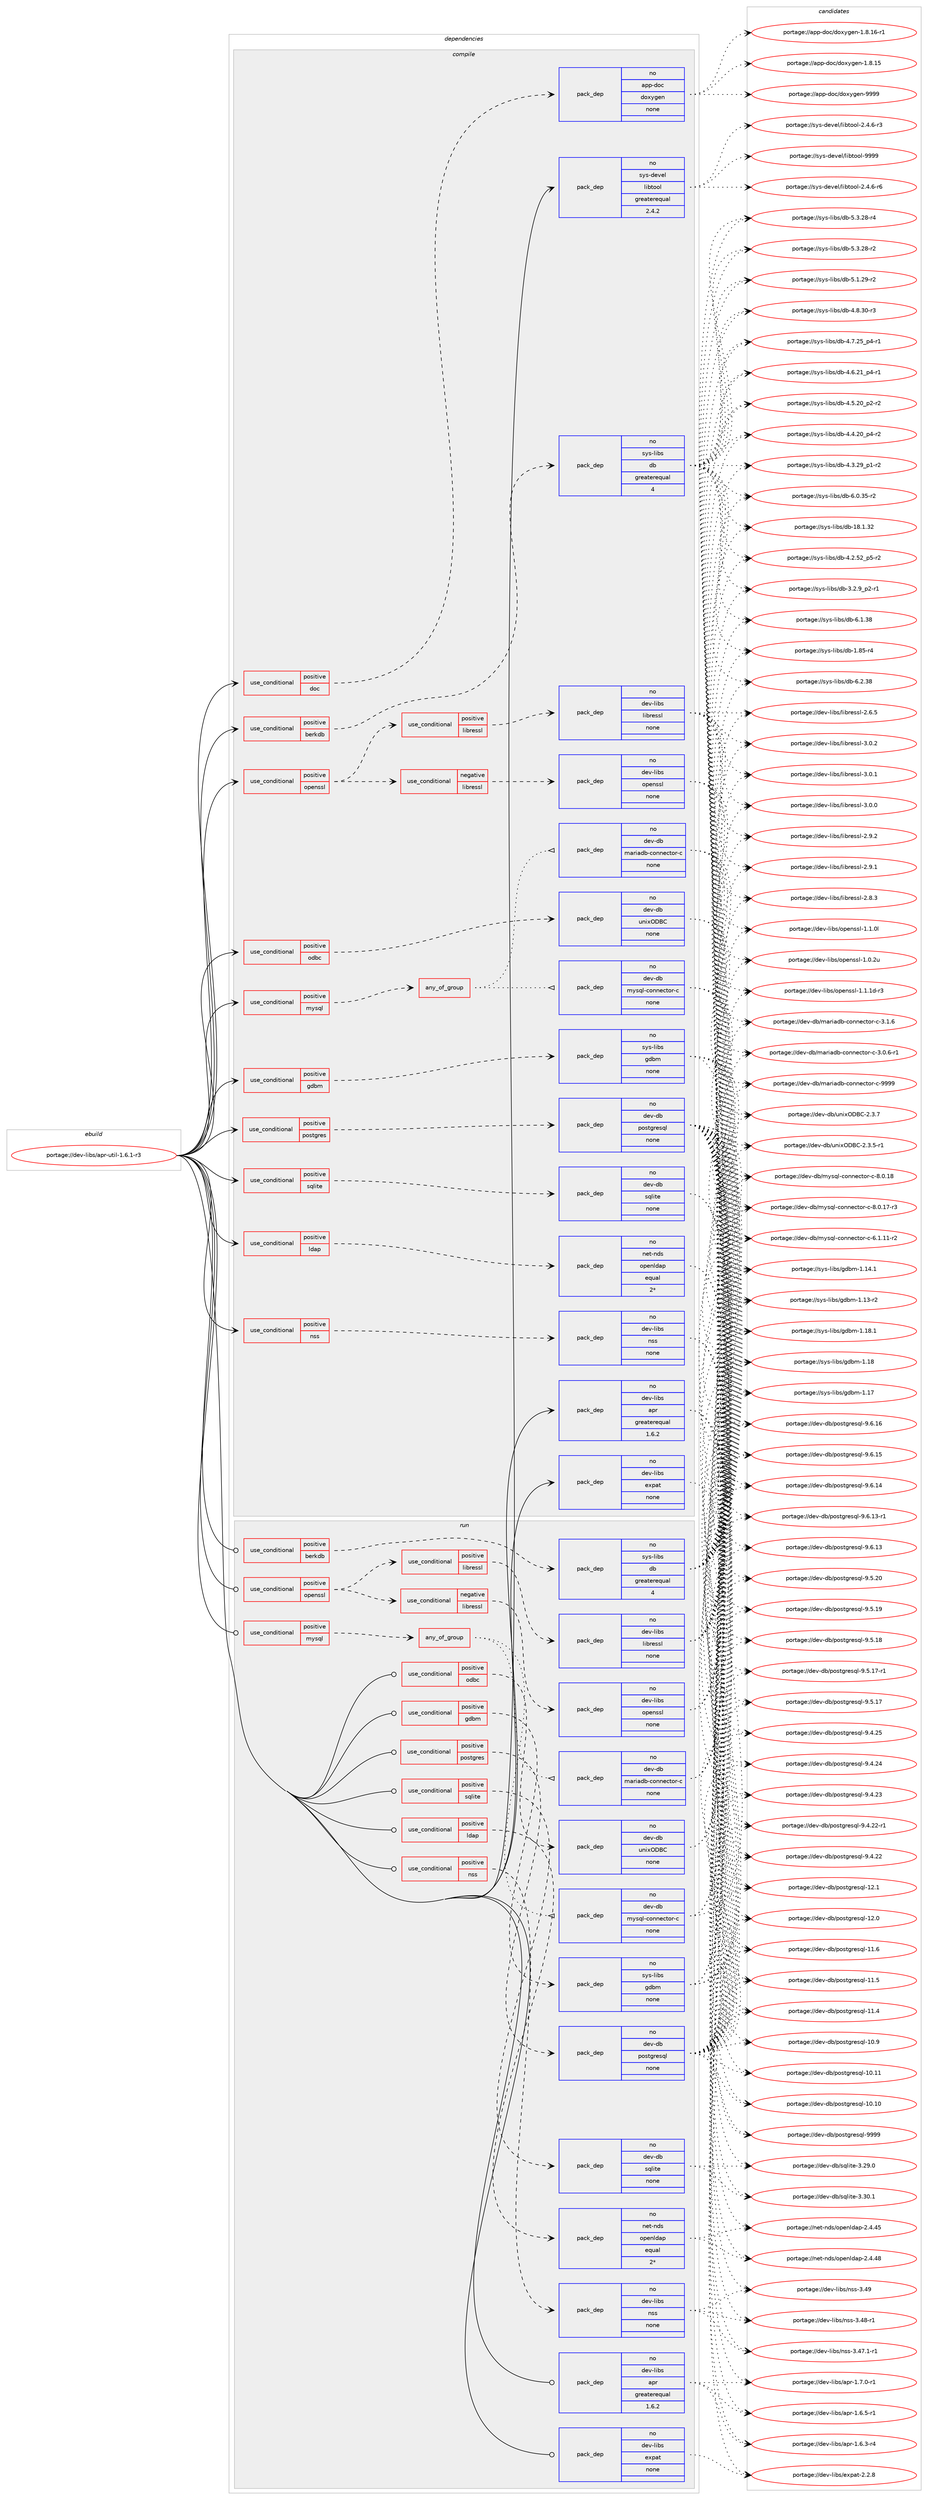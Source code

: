 digraph prolog {

# *************
# Graph options
# *************

newrank=true;
concentrate=true;
compound=true;
graph [rankdir=LR,fontname=Helvetica,fontsize=10,ranksep=1.5];#, ranksep=2.5, nodesep=0.2];
edge  [arrowhead=vee];
node  [fontname=Helvetica,fontsize=10];

# **********
# The ebuild
# **********

subgraph cluster_leftcol {
color=gray;
label=<<i>ebuild</i>>;
id [label="portage://dev-libs/apr-util-1.6.1-r3", color=red, width=4, href="../dev-libs/apr-util-1.6.1-r3.svg"];
}

# ****************
# The dependencies
# ****************

subgraph cluster_midcol {
color=gray;
label=<<i>dependencies</i>>;
subgraph cluster_compile {
fillcolor="#eeeeee";
style=filled;
label=<<i>compile</i>>;
subgraph cond126300 {
dependency516406 [label=<<TABLE BORDER="0" CELLBORDER="1" CELLSPACING="0" CELLPADDING="4"><TR><TD ROWSPAN="3" CELLPADDING="10">use_conditional</TD></TR><TR><TD>positive</TD></TR><TR><TD>berkdb</TD></TR></TABLE>>, shape=none, color=red];
subgraph pack384728 {
dependency516407 [label=<<TABLE BORDER="0" CELLBORDER="1" CELLSPACING="0" CELLPADDING="4" WIDTH="220"><TR><TD ROWSPAN="6" CELLPADDING="30">pack_dep</TD></TR><TR><TD WIDTH="110">no</TD></TR><TR><TD>sys-libs</TD></TR><TR><TD>db</TD></TR><TR><TD>greaterequal</TD></TR><TR><TD>4</TD></TR></TABLE>>, shape=none, color=blue];
}
dependency516406:e -> dependency516407:w [weight=20,style="dashed",arrowhead="vee"];
}
id:e -> dependency516406:w [weight=20,style="solid",arrowhead="vee"];
subgraph cond126301 {
dependency516408 [label=<<TABLE BORDER="0" CELLBORDER="1" CELLSPACING="0" CELLPADDING="4"><TR><TD ROWSPAN="3" CELLPADDING="10">use_conditional</TD></TR><TR><TD>positive</TD></TR><TR><TD>doc</TD></TR></TABLE>>, shape=none, color=red];
subgraph pack384729 {
dependency516409 [label=<<TABLE BORDER="0" CELLBORDER="1" CELLSPACING="0" CELLPADDING="4" WIDTH="220"><TR><TD ROWSPAN="6" CELLPADDING="30">pack_dep</TD></TR><TR><TD WIDTH="110">no</TD></TR><TR><TD>app-doc</TD></TR><TR><TD>doxygen</TD></TR><TR><TD>none</TD></TR><TR><TD></TD></TR></TABLE>>, shape=none, color=blue];
}
dependency516408:e -> dependency516409:w [weight=20,style="dashed",arrowhead="vee"];
}
id:e -> dependency516408:w [weight=20,style="solid",arrowhead="vee"];
subgraph cond126302 {
dependency516410 [label=<<TABLE BORDER="0" CELLBORDER="1" CELLSPACING="0" CELLPADDING="4"><TR><TD ROWSPAN="3" CELLPADDING="10">use_conditional</TD></TR><TR><TD>positive</TD></TR><TR><TD>gdbm</TD></TR></TABLE>>, shape=none, color=red];
subgraph pack384730 {
dependency516411 [label=<<TABLE BORDER="0" CELLBORDER="1" CELLSPACING="0" CELLPADDING="4" WIDTH="220"><TR><TD ROWSPAN="6" CELLPADDING="30">pack_dep</TD></TR><TR><TD WIDTH="110">no</TD></TR><TR><TD>sys-libs</TD></TR><TR><TD>gdbm</TD></TR><TR><TD>none</TD></TR><TR><TD></TD></TR></TABLE>>, shape=none, color=blue];
}
dependency516410:e -> dependency516411:w [weight=20,style="dashed",arrowhead="vee"];
}
id:e -> dependency516410:w [weight=20,style="solid",arrowhead="vee"];
subgraph cond126303 {
dependency516412 [label=<<TABLE BORDER="0" CELLBORDER="1" CELLSPACING="0" CELLPADDING="4"><TR><TD ROWSPAN="3" CELLPADDING="10">use_conditional</TD></TR><TR><TD>positive</TD></TR><TR><TD>ldap</TD></TR></TABLE>>, shape=none, color=red];
subgraph pack384731 {
dependency516413 [label=<<TABLE BORDER="0" CELLBORDER="1" CELLSPACING="0" CELLPADDING="4" WIDTH="220"><TR><TD ROWSPAN="6" CELLPADDING="30">pack_dep</TD></TR><TR><TD WIDTH="110">no</TD></TR><TR><TD>net-nds</TD></TR><TR><TD>openldap</TD></TR><TR><TD>equal</TD></TR><TR><TD>2*</TD></TR></TABLE>>, shape=none, color=blue];
}
dependency516412:e -> dependency516413:w [weight=20,style="dashed",arrowhead="vee"];
}
id:e -> dependency516412:w [weight=20,style="solid",arrowhead="vee"];
subgraph cond126304 {
dependency516414 [label=<<TABLE BORDER="0" CELLBORDER="1" CELLSPACING="0" CELLPADDING="4"><TR><TD ROWSPAN="3" CELLPADDING="10">use_conditional</TD></TR><TR><TD>positive</TD></TR><TR><TD>mysql</TD></TR></TABLE>>, shape=none, color=red];
subgraph any5141 {
dependency516415 [label=<<TABLE BORDER="0" CELLBORDER="1" CELLSPACING="0" CELLPADDING="4"><TR><TD CELLPADDING="10">any_of_group</TD></TR></TABLE>>, shape=none, color=red];subgraph pack384732 {
dependency516416 [label=<<TABLE BORDER="0" CELLBORDER="1" CELLSPACING="0" CELLPADDING="4" WIDTH="220"><TR><TD ROWSPAN="6" CELLPADDING="30">pack_dep</TD></TR><TR><TD WIDTH="110">no</TD></TR><TR><TD>dev-db</TD></TR><TR><TD>mariadb-connector-c</TD></TR><TR><TD>none</TD></TR><TR><TD></TD></TR></TABLE>>, shape=none, color=blue];
}
dependency516415:e -> dependency516416:w [weight=20,style="dotted",arrowhead="oinv"];
subgraph pack384733 {
dependency516417 [label=<<TABLE BORDER="0" CELLBORDER="1" CELLSPACING="0" CELLPADDING="4" WIDTH="220"><TR><TD ROWSPAN="6" CELLPADDING="30">pack_dep</TD></TR><TR><TD WIDTH="110">no</TD></TR><TR><TD>dev-db</TD></TR><TR><TD>mysql-connector-c</TD></TR><TR><TD>none</TD></TR><TR><TD></TD></TR></TABLE>>, shape=none, color=blue];
}
dependency516415:e -> dependency516417:w [weight=20,style="dotted",arrowhead="oinv"];
}
dependency516414:e -> dependency516415:w [weight=20,style="dashed",arrowhead="vee"];
}
id:e -> dependency516414:w [weight=20,style="solid",arrowhead="vee"];
subgraph cond126305 {
dependency516418 [label=<<TABLE BORDER="0" CELLBORDER="1" CELLSPACING="0" CELLPADDING="4"><TR><TD ROWSPAN="3" CELLPADDING="10">use_conditional</TD></TR><TR><TD>positive</TD></TR><TR><TD>nss</TD></TR></TABLE>>, shape=none, color=red];
subgraph pack384734 {
dependency516419 [label=<<TABLE BORDER="0" CELLBORDER="1" CELLSPACING="0" CELLPADDING="4" WIDTH="220"><TR><TD ROWSPAN="6" CELLPADDING="30">pack_dep</TD></TR><TR><TD WIDTH="110">no</TD></TR><TR><TD>dev-libs</TD></TR><TR><TD>nss</TD></TR><TR><TD>none</TD></TR><TR><TD></TD></TR></TABLE>>, shape=none, color=blue];
}
dependency516418:e -> dependency516419:w [weight=20,style="dashed",arrowhead="vee"];
}
id:e -> dependency516418:w [weight=20,style="solid",arrowhead="vee"];
subgraph cond126306 {
dependency516420 [label=<<TABLE BORDER="0" CELLBORDER="1" CELLSPACING="0" CELLPADDING="4"><TR><TD ROWSPAN="3" CELLPADDING="10">use_conditional</TD></TR><TR><TD>positive</TD></TR><TR><TD>odbc</TD></TR></TABLE>>, shape=none, color=red];
subgraph pack384735 {
dependency516421 [label=<<TABLE BORDER="0" CELLBORDER="1" CELLSPACING="0" CELLPADDING="4" WIDTH="220"><TR><TD ROWSPAN="6" CELLPADDING="30">pack_dep</TD></TR><TR><TD WIDTH="110">no</TD></TR><TR><TD>dev-db</TD></TR><TR><TD>unixODBC</TD></TR><TR><TD>none</TD></TR><TR><TD></TD></TR></TABLE>>, shape=none, color=blue];
}
dependency516420:e -> dependency516421:w [weight=20,style="dashed",arrowhead="vee"];
}
id:e -> dependency516420:w [weight=20,style="solid",arrowhead="vee"];
subgraph cond126307 {
dependency516422 [label=<<TABLE BORDER="0" CELLBORDER="1" CELLSPACING="0" CELLPADDING="4"><TR><TD ROWSPAN="3" CELLPADDING="10">use_conditional</TD></TR><TR><TD>positive</TD></TR><TR><TD>openssl</TD></TR></TABLE>>, shape=none, color=red];
subgraph cond126308 {
dependency516423 [label=<<TABLE BORDER="0" CELLBORDER="1" CELLSPACING="0" CELLPADDING="4"><TR><TD ROWSPAN="3" CELLPADDING="10">use_conditional</TD></TR><TR><TD>negative</TD></TR><TR><TD>libressl</TD></TR></TABLE>>, shape=none, color=red];
subgraph pack384736 {
dependency516424 [label=<<TABLE BORDER="0" CELLBORDER="1" CELLSPACING="0" CELLPADDING="4" WIDTH="220"><TR><TD ROWSPAN="6" CELLPADDING="30">pack_dep</TD></TR><TR><TD WIDTH="110">no</TD></TR><TR><TD>dev-libs</TD></TR><TR><TD>openssl</TD></TR><TR><TD>none</TD></TR><TR><TD></TD></TR></TABLE>>, shape=none, color=blue];
}
dependency516423:e -> dependency516424:w [weight=20,style="dashed",arrowhead="vee"];
}
dependency516422:e -> dependency516423:w [weight=20,style="dashed",arrowhead="vee"];
subgraph cond126309 {
dependency516425 [label=<<TABLE BORDER="0" CELLBORDER="1" CELLSPACING="0" CELLPADDING="4"><TR><TD ROWSPAN="3" CELLPADDING="10">use_conditional</TD></TR><TR><TD>positive</TD></TR><TR><TD>libressl</TD></TR></TABLE>>, shape=none, color=red];
subgraph pack384737 {
dependency516426 [label=<<TABLE BORDER="0" CELLBORDER="1" CELLSPACING="0" CELLPADDING="4" WIDTH="220"><TR><TD ROWSPAN="6" CELLPADDING="30">pack_dep</TD></TR><TR><TD WIDTH="110">no</TD></TR><TR><TD>dev-libs</TD></TR><TR><TD>libressl</TD></TR><TR><TD>none</TD></TR><TR><TD></TD></TR></TABLE>>, shape=none, color=blue];
}
dependency516425:e -> dependency516426:w [weight=20,style="dashed",arrowhead="vee"];
}
dependency516422:e -> dependency516425:w [weight=20,style="dashed",arrowhead="vee"];
}
id:e -> dependency516422:w [weight=20,style="solid",arrowhead="vee"];
subgraph cond126310 {
dependency516427 [label=<<TABLE BORDER="0" CELLBORDER="1" CELLSPACING="0" CELLPADDING="4"><TR><TD ROWSPAN="3" CELLPADDING="10">use_conditional</TD></TR><TR><TD>positive</TD></TR><TR><TD>postgres</TD></TR></TABLE>>, shape=none, color=red];
subgraph pack384738 {
dependency516428 [label=<<TABLE BORDER="0" CELLBORDER="1" CELLSPACING="0" CELLPADDING="4" WIDTH="220"><TR><TD ROWSPAN="6" CELLPADDING="30">pack_dep</TD></TR><TR><TD WIDTH="110">no</TD></TR><TR><TD>dev-db</TD></TR><TR><TD>postgresql</TD></TR><TR><TD>none</TD></TR><TR><TD></TD></TR></TABLE>>, shape=none, color=blue];
}
dependency516427:e -> dependency516428:w [weight=20,style="dashed",arrowhead="vee"];
}
id:e -> dependency516427:w [weight=20,style="solid",arrowhead="vee"];
subgraph cond126311 {
dependency516429 [label=<<TABLE BORDER="0" CELLBORDER="1" CELLSPACING="0" CELLPADDING="4"><TR><TD ROWSPAN="3" CELLPADDING="10">use_conditional</TD></TR><TR><TD>positive</TD></TR><TR><TD>sqlite</TD></TR></TABLE>>, shape=none, color=red];
subgraph pack384739 {
dependency516430 [label=<<TABLE BORDER="0" CELLBORDER="1" CELLSPACING="0" CELLPADDING="4" WIDTH="220"><TR><TD ROWSPAN="6" CELLPADDING="30">pack_dep</TD></TR><TR><TD WIDTH="110">no</TD></TR><TR><TD>dev-db</TD></TR><TR><TD>sqlite</TD></TR><TR><TD>none</TD></TR><TR><TD></TD></TR></TABLE>>, shape=none, color=blue];
}
dependency516429:e -> dependency516430:w [weight=20,style="dashed",arrowhead="vee"];
}
id:e -> dependency516429:w [weight=20,style="solid",arrowhead="vee"];
subgraph pack384740 {
dependency516431 [label=<<TABLE BORDER="0" CELLBORDER="1" CELLSPACING="0" CELLPADDING="4" WIDTH="220"><TR><TD ROWSPAN="6" CELLPADDING="30">pack_dep</TD></TR><TR><TD WIDTH="110">no</TD></TR><TR><TD>dev-libs</TD></TR><TR><TD>apr</TD></TR><TR><TD>greaterequal</TD></TR><TR><TD>1.6.2</TD></TR></TABLE>>, shape=none, color=blue];
}
id:e -> dependency516431:w [weight=20,style="solid",arrowhead="vee"];
subgraph pack384741 {
dependency516432 [label=<<TABLE BORDER="0" CELLBORDER="1" CELLSPACING="0" CELLPADDING="4" WIDTH="220"><TR><TD ROWSPAN="6" CELLPADDING="30">pack_dep</TD></TR><TR><TD WIDTH="110">no</TD></TR><TR><TD>dev-libs</TD></TR><TR><TD>expat</TD></TR><TR><TD>none</TD></TR><TR><TD></TD></TR></TABLE>>, shape=none, color=blue];
}
id:e -> dependency516432:w [weight=20,style="solid",arrowhead="vee"];
subgraph pack384742 {
dependency516433 [label=<<TABLE BORDER="0" CELLBORDER="1" CELLSPACING="0" CELLPADDING="4" WIDTH="220"><TR><TD ROWSPAN="6" CELLPADDING="30">pack_dep</TD></TR><TR><TD WIDTH="110">no</TD></TR><TR><TD>sys-devel</TD></TR><TR><TD>libtool</TD></TR><TR><TD>greaterequal</TD></TR><TR><TD>2.4.2</TD></TR></TABLE>>, shape=none, color=blue];
}
id:e -> dependency516433:w [weight=20,style="solid",arrowhead="vee"];
}
subgraph cluster_compileandrun {
fillcolor="#eeeeee";
style=filled;
label=<<i>compile and run</i>>;
}
subgraph cluster_run {
fillcolor="#eeeeee";
style=filled;
label=<<i>run</i>>;
subgraph cond126312 {
dependency516434 [label=<<TABLE BORDER="0" CELLBORDER="1" CELLSPACING="0" CELLPADDING="4"><TR><TD ROWSPAN="3" CELLPADDING="10">use_conditional</TD></TR><TR><TD>positive</TD></TR><TR><TD>berkdb</TD></TR></TABLE>>, shape=none, color=red];
subgraph pack384743 {
dependency516435 [label=<<TABLE BORDER="0" CELLBORDER="1" CELLSPACING="0" CELLPADDING="4" WIDTH="220"><TR><TD ROWSPAN="6" CELLPADDING="30">pack_dep</TD></TR><TR><TD WIDTH="110">no</TD></TR><TR><TD>sys-libs</TD></TR><TR><TD>db</TD></TR><TR><TD>greaterequal</TD></TR><TR><TD>4</TD></TR></TABLE>>, shape=none, color=blue];
}
dependency516434:e -> dependency516435:w [weight=20,style="dashed",arrowhead="vee"];
}
id:e -> dependency516434:w [weight=20,style="solid",arrowhead="odot"];
subgraph cond126313 {
dependency516436 [label=<<TABLE BORDER="0" CELLBORDER="1" CELLSPACING="0" CELLPADDING="4"><TR><TD ROWSPAN="3" CELLPADDING="10">use_conditional</TD></TR><TR><TD>positive</TD></TR><TR><TD>gdbm</TD></TR></TABLE>>, shape=none, color=red];
subgraph pack384744 {
dependency516437 [label=<<TABLE BORDER="0" CELLBORDER="1" CELLSPACING="0" CELLPADDING="4" WIDTH="220"><TR><TD ROWSPAN="6" CELLPADDING="30">pack_dep</TD></TR><TR><TD WIDTH="110">no</TD></TR><TR><TD>sys-libs</TD></TR><TR><TD>gdbm</TD></TR><TR><TD>none</TD></TR><TR><TD></TD></TR></TABLE>>, shape=none, color=blue];
}
dependency516436:e -> dependency516437:w [weight=20,style="dashed",arrowhead="vee"];
}
id:e -> dependency516436:w [weight=20,style="solid",arrowhead="odot"];
subgraph cond126314 {
dependency516438 [label=<<TABLE BORDER="0" CELLBORDER="1" CELLSPACING="0" CELLPADDING="4"><TR><TD ROWSPAN="3" CELLPADDING="10">use_conditional</TD></TR><TR><TD>positive</TD></TR><TR><TD>ldap</TD></TR></TABLE>>, shape=none, color=red];
subgraph pack384745 {
dependency516439 [label=<<TABLE BORDER="0" CELLBORDER="1" CELLSPACING="0" CELLPADDING="4" WIDTH="220"><TR><TD ROWSPAN="6" CELLPADDING="30">pack_dep</TD></TR><TR><TD WIDTH="110">no</TD></TR><TR><TD>net-nds</TD></TR><TR><TD>openldap</TD></TR><TR><TD>equal</TD></TR><TR><TD>2*</TD></TR></TABLE>>, shape=none, color=blue];
}
dependency516438:e -> dependency516439:w [weight=20,style="dashed",arrowhead="vee"];
}
id:e -> dependency516438:w [weight=20,style="solid",arrowhead="odot"];
subgraph cond126315 {
dependency516440 [label=<<TABLE BORDER="0" CELLBORDER="1" CELLSPACING="0" CELLPADDING="4"><TR><TD ROWSPAN="3" CELLPADDING="10">use_conditional</TD></TR><TR><TD>positive</TD></TR><TR><TD>mysql</TD></TR></TABLE>>, shape=none, color=red];
subgraph any5142 {
dependency516441 [label=<<TABLE BORDER="0" CELLBORDER="1" CELLSPACING="0" CELLPADDING="4"><TR><TD CELLPADDING="10">any_of_group</TD></TR></TABLE>>, shape=none, color=red];subgraph pack384746 {
dependency516442 [label=<<TABLE BORDER="0" CELLBORDER="1" CELLSPACING="0" CELLPADDING="4" WIDTH="220"><TR><TD ROWSPAN="6" CELLPADDING="30">pack_dep</TD></TR><TR><TD WIDTH="110">no</TD></TR><TR><TD>dev-db</TD></TR><TR><TD>mariadb-connector-c</TD></TR><TR><TD>none</TD></TR><TR><TD></TD></TR></TABLE>>, shape=none, color=blue];
}
dependency516441:e -> dependency516442:w [weight=20,style="dotted",arrowhead="oinv"];
subgraph pack384747 {
dependency516443 [label=<<TABLE BORDER="0" CELLBORDER="1" CELLSPACING="0" CELLPADDING="4" WIDTH="220"><TR><TD ROWSPAN="6" CELLPADDING="30">pack_dep</TD></TR><TR><TD WIDTH="110">no</TD></TR><TR><TD>dev-db</TD></TR><TR><TD>mysql-connector-c</TD></TR><TR><TD>none</TD></TR><TR><TD></TD></TR></TABLE>>, shape=none, color=blue];
}
dependency516441:e -> dependency516443:w [weight=20,style="dotted",arrowhead="oinv"];
}
dependency516440:e -> dependency516441:w [weight=20,style="dashed",arrowhead="vee"];
}
id:e -> dependency516440:w [weight=20,style="solid",arrowhead="odot"];
subgraph cond126316 {
dependency516444 [label=<<TABLE BORDER="0" CELLBORDER="1" CELLSPACING="0" CELLPADDING="4"><TR><TD ROWSPAN="3" CELLPADDING="10">use_conditional</TD></TR><TR><TD>positive</TD></TR><TR><TD>nss</TD></TR></TABLE>>, shape=none, color=red];
subgraph pack384748 {
dependency516445 [label=<<TABLE BORDER="0" CELLBORDER="1" CELLSPACING="0" CELLPADDING="4" WIDTH="220"><TR><TD ROWSPAN="6" CELLPADDING="30">pack_dep</TD></TR><TR><TD WIDTH="110">no</TD></TR><TR><TD>dev-libs</TD></TR><TR><TD>nss</TD></TR><TR><TD>none</TD></TR><TR><TD></TD></TR></TABLE>>, shape=none, color=blue];
}
dependency516444:e -> dependency516445:w [weight=20,style="dashed",arrowhead="vee"];
}
id:e -> dependency516444:w [weight=20,style="solid",arrowhead="odot"];
subgraph cond126317 {
dependency516446 [label=<<TABLE BORDER="0" CELLBORDER="1" CELLSPACING="0" CELLPADDING="4"><TR><TD ROWSPAN="3" CELLPADDING="10">use_conditional</TD></TR><TR><TD>positive</TD></TR><TR><TD>odbc</TD></TR></TABLE>>, shape=none, color=red];
subgraph pack384749 {
dependency516447 [label=<<TABLE BORDER="0" CELLBORDER="1" CELLSPACING="0" CELLPADDING="4" WIDTH="220"><TR><TD ROWSPAN="6" CELLPADDING="30">pack_dep</TD></TR><TR><TD WIDTH="110">no</TD></TR><TR><TD>dev-db</TD></TR><TR><TD>unixODBC</TD></TR><TR><TD>none</TD></TR><TR><TD></TD></TR></TABLE>>, shape=none, color=blue];
}
dependency516446:e -> dependency516447:w [weight=20,style="dashed",arrowhead="vee"];
}
id:e -> dependency516446:w [weight=20,style="solid",arrowhead="odot"];
subgraph cond126318 {
dependency516448 [label=<<TABLE BORDER="0" CELLBORDER="1" CELLSPACING="0" CELLPADDING="4"><TR><TD ROWSPAN="3" CELLPADDING="10">use_conditional</TD></TR><TR><TD>positive</TD></TR><TR><TD>openssl</TD></TR></TABLE>>, shape=none, color=red];
subgraph cond126319 {
dependency516449 [label=<<TABLE BORDER="0" CELLBORDER="1" CELLSPACING="0" CELLPADDING="4"><TR><TD ROWSPAN="3" CELLPADDING="10">use_conditional</TD></TR><TR><TD>negative</TD></TR><TR><TD>libressl</TD></TR></TABLE>>, shape=none, color=red];
subgraph pack384750 {
dependency516450 [label=<<TABLE BORDER="0" CELLBORDER="1" CELLSPACING="0" CELLPADDING="4" WIDTH="220"><TR><TD ROWSPAN="6" CELLPADDING="30">pack_dep</TD></TR><TR><TD WIDTH="110">no</TD></TR><TR><TD>dev-libs</TD></TR><TR><TD>openssl</TD></TR><TR><TD>none</TD></TR><TR><TD></TD></TR></TABLE>>, shape=none, color=blue];
}
dependency516449:e -> dependency516450:w [weight=20,style="dashed",arrowhead="vee"];
}
dependency516448:e -> dependency516449:w [weight=20,style="dashed",arrowhead="vee"];
subgraph cond126320 {
dependency516451 [label=<<TABLE BORDER="0" CELLBORDER="1" CELLSPACING="0" CELLPADDING="4"><TR><TD ROWSPAN="3" CELLPADDING="10">use_conditional</TD></TR><TR><TD>positive</TD></TR><TR><TD>libressl</TD></TR></TABLE>>, shape=none, color=red];
subgraph pack384751 {
dependency516452 [label=<<TABLE BORDER="0" CELLBORDER="1" CELLSPACING="0" CELLPADDING="4" WIDTH="220"><TR><TD ROWSPAN="6" CELLPADDING="30">pack_dep</TD></TR><TR><TD WIDTH="110">no</TD></TR><TR><TD>dev-libs</TD></TR><TR><TD>libressl</TD></TR><TR><TD>none</TD></TR><TR><TD></TD></TR></TABLE>>, shape=none, color=blue];
}
dependency516451:e -> dependency516452:w [weight=20,style="dashed",arrowhead="vee"];
}
dependency516448:e -> dependency516451:w [weight=20,style="dashed",arrowhead="vee"];
}
id:e -> dependency516448:w [weight=20,style="solid",arrowhead="odot"];
subgraph cond126321 {
dependency516453 [label=<<TABLE BORDER="0" CELLBORDER="1" CELLSPACING="0" CELLPADDING="4"><TR><TD ROWSPAN="3" CELLPADDING="10">use_conditional</TD></TR><TR><TD>positive</TD></TR><TR><TD>postgres</TD></TR></TABLE>>, shape=none, color=red];
subgraph pack384752 {
dependency516454 [label=<<TABLE BORDER="0" CELLBORDER="1" CELLSPACING="0" CELLPADDING="4" WIDTH="220"><TR><TD ROWSPAN="6" CELLPADDING="30">pack_dep</TD></TR><TR><TD WIDTH="110">no</TD></TR><TR><TD>dev-db</TD></TR><TR><TD>postgresql</TD></TR><TR><TD>none</TD></TR><TR><TD></TD></TR></TABLE>>, shape=none, color=blue];
}
dependency516453:e -> dependency516454:w [weight=20,style="dashed",arrowhead="vee"];
}
id:e -> dependency516453:w [weight=20,style="solid",arrowhead="odot"];
subgraph cond126322 {
dependency516455 [label=<<TABLE BORDER="0" CELLBORDER="1" CELLSPACING="0" CELLPADDING="4"><TR><TD ROWSPAN="3" CELLPADDING="10">use_conditional</TD></TR><TR><TD>positive</TD></TR><TR><TD>sqlite</TD></TR></TABLE>>, shape=none, color=red];
subgraph pack384753 {
dependency516456 [label=<<TABLE BORDER="0" CELLBORDER="1" CELLSPACING="0" CELLPADDING="4" WIDTH="220"><TR><TD ROWSPAN="6" CELLPADDING="30">pack_dep</TD></TR><TR><TD WIDTH="110">no</TD></TR><TR><TD>dev-db</TD></TR><TR><TD>sqlite</TD></TR><TR><TD>none</TD></TR><TR><TD></TD></TR></TABLE>>, shape=none, color=blue];
}
dependency516455:e -> dependency516456:w [weight=20,style="dashed",arrowhead="vee"];
}
id:e -> dependency516455:w [weight=20,style="solid",arrowhead="odot"];
subgraph pack384754 {
dependency516457 [label=<<TABLE BORDER="0" CELLBORDER="1" CELLSPACING="0" CELLPADDING="4" WIDTH="220"><TR><TD ROWSPAN="6" CELLPADDING="30">pack_dep</TD></TR><TR><TD WIDTH="110">no</TD></TR><TR><TD>dev-libs</TD></TR><TR><TD>apr</TD></TR><TR><TD>greaterequal</TD></TR><TR><TD>1.6.2</TD></TR></TABLE>>, shape=none, color=blue];
}
id:e -> dependency516457:w [weight=20,style="solid",arrowhead="odot"];
subgraph pack384755 {
dependency516458 [label=<<TABLE BORDER="0" CELLBORDER="1" CELLSPACING="0" CELLPADDING="4" WIDTH="220"><TR><TD ROWSPAN="6" CELLPADDING="30">pack_dep</TD></TR><TR><TD WIDTH="110">no</TD></TR><TR><TD>dev-libs</TD></TR><TR><TD>expat</TD></TR><TR><TD>none</TD></TR><TR><TD></TD></TR></TABLE>>, shape=none, color=blue];
}
id:e -> dependency516458:w [weight=20,style="solid",arrowhead="odot"];
}
}

# **************
# The candidates
# **************

subgraph cluster_choices {
rank=same;
color=gray;
label=<<i>candidates</i>>;

subgraph choice384728 {
color=black;
nodesep=1;
choice1151211154510810598115471009845544650465156 [label="portage://sys-libs/db-6.2.38", color=red, width=4,href="../sys-libs/db-6.2.38.svg"];
choice1151211154510810598115471009845544649465156 [label="portage://sys-libs/db-6.1.38", color=red, width=4,href="../sys-libs/db-6.1.38.svg"];
choice11512111545108105981154710098455446484651534511450 [label="portage://sys-libs/db-6.0.35-r2", color=red, width=4,href="../sys-libs/db-6.0.35-r2.svg"];
choice11512111545108105981154710098455346514650564511452 [label="portage://sys-libs/db-5.3.28-r4", color=red, width=4,href="../sys-libs/db-5.3.28-r4.svg"];
choice11512111545108105981154710098455346514650564511450 [label="portage://sys-libs/db-5.3.28-r2", color=red, width=4,href="../sys-libs/db-5.3.28-r2.svg"];
choice11512111545108105981154710098455346494650574511450 [label="portage://sys-libs/db-5.1.29-r2", color=red, width=4,href="../sys-libs/db-5.1.29-r2.svg"];
choice11512111545108105981154710098455246564651484511451 [label="portage://sys-libs/db-4.8.30-r3", color=red, width=4,href="../sys-libs/db-4.8.30-r3.svg"];
choice115121115451081059811547100984552465546505395112524511449 [label="portage://sys-libs/db-4.7.25_p4-r1", color=red, width=4,href="../sys-libs/db-4.7.25_p4-r1.svg"];
choice115121115451081059811547100984552465446504995112524511449 [label="portage://sys-libs/db-4.6.21_p4-r1", color=red, width=4,href="../sys-libs/db-4.6.21_p4-r1.svg"];
choice115121115451081059811547100984552465346504895112504511450 [label="portage://sys-libs/db-4.5.20_p2-r2", color=red, width=4,href="../sys-libs/db-4.5.20_p2-r2.svg"];
choice115121115451081059811547100984552465246504895112524511450 [label="portage://sys-libs/db-4.4.20_p4-r2", color=red, width=4,href="../sys-libs/db-4.4.20_p4-r2.svg"];
choice115121115451081059811547100984552465146505795112494511450 [label="portage://sys-libs/db-4.3.29_p1-r2", color=red, width=4,href="../sys-libs/db-4.3.29_p1-r2.svg"];
choice115121115451081059811547100984552465046535095112534511450 [label="portage://sys-libs/db-4.2.52_p5-r2", color=red, width=4,href="../sys-libs/db-4.2.52_p5-r2.svg"];
choice1151211154510810598115471009845514650465795112504511449 [label="portage://sys-libs/db-3.2.9_p2-r1", color=red, width=4,href="../sys-libs/db-3.2.9_p2-r1.svg"];
choice115121115451081059811547100984549564649465150 [label="portage://sys-libs/db-18.1.32", color=red, width=4,href="../sys-libs/db-18.1.32.svg"];
choice1151211154510810598115471009845494656534511452 [label="portage://sys-libs/db-1.85-r4", color=red, width=4,href="../sys-libs/db-1.85-r4.svg"];
dependency516407:e -> choice1151211154510810598115471009845544650465156:w [style=dotted,weight="100"];
dependency516407:e -> choice1151211154510810598115471009845544649465156:w [style=dotted,weight="100"];
dependency516407:e -> choice11512111545108105981154710098455446484651534511450:w [style=dotted,weight="100"];
dependency516407:e -> choice11512111545108105981154710098455346514650564511452:w [style=dotted,weight="100"];
dependency516407:e -> choice11512111545108105981154710098455346514650564511450:w [style=dotted,weight="100"];
dependency516407:e -> choice11512111545108105981154710098455346494650574511450:w [style=dotted,weight="100"];
dependency516407:e -> choice11512111545108105981154710098455246564651484511451:w [style=dotted,weight="100"];
dependency516407:e -> choice115121115451081059811547100984552465546505395112524511449:w [style=dotted,weight="100"];
dependency516407:e -> choice115121115451081059811547100984552465446504995112524511449:w [style=dotted,weight="100"];
dependency516407:e -> choice115121115451081059811547100984552465346504895112504511450:w [style=dotted,weight="100"];
dependency516407:e -> choice115121115451081059811547100984552465246504895112524511450:w [style=dotted,weight="100"];
dependency516407:e -> choice115121115451081059811547100984552465146505795112494511450:w [style=dotted,weight="100"];
dependency516407:e -> choice115121115451081059811547100984552465046535095112534511450:w [style=dotted,weight="100"];
dependency516407:e -> choice1151211154510810598115471009845514650465795112504511449:w [style=dotted,weight="100"];
dependency516407:e -> choice115121115451081059811547100984549564649465150:w [style=dotted,weight="100"];
dependency516407:e -> choice1151211154510810598115471009845494656534511452:w [style=dotted,weight="100"];
}
subgraph choice384729 {
color=black;
nodesep=1;
choice971121124510011199471001111201211031011104557575757 [label="portage://app-doc/doxygen-9999", color=red, width=4,href="../app-doc/doxygen-9999.svg"];
choice97112112451001119947100111120121103101110454946564649544511449 [label="portage://app-doc/doxygen-1.8.16-r1", color=red, width=4,href="../app-doc/doxygen-1.8.16-r1.svg"];
choice9711211245100111994710011112012110310111045494656464953 [label="portage://app-doc/doxygen-1.8.15", color=red, width=4,href="../app-doc/doxygen-1.8.15.svg"];
dependency516409:e -> choice971121124510011199471001111201211031011104557575757:w [style=dotted,weight="100"];
dependency516409:e -> choice97112112451001119947100111120121103101110454946564649544511449:w [style=dotted,weight="100"];
dependency516409:e -> choice9711211245100111994710011112012110310111045494656464953:w [style=dotted,weight="100"];
}
subgraph choice384730 {
color=black;
nodesep=1;
choice1151211154510810598115471031009810945494649564649 [label="portage://sys-libs/gdbm-1.18.1", color=red, width=4,href="../sys-libs/gdbm-1.18.1.svg"];
choice115121115451081059811547103100981094549464956 [label="portage://sys-libs/gdbm-1.18", color=red, width=4,href="../sys-libs/gdbm-1.18.svg"];
choice115121115451081059811547103100981094549464955 [label="portage://sys-libs/gdbm-1.17", color=red, width=4,href="../sys-libs/gdbm-1.17.svg"];
choice1151211154510810598115471031009810945494649524649 [label="portage://sys-libs/gdbm-1.14.1", color=red, width=4,href="../sys-libs/gdbm-1.14.1.svg"];
choice1151211154510810598115471031009810945494649514511450 [label="portage://sys-libs/gdbm-1.13-r2", color=red, width=4,href="../sys-libs/gdbm-1.13-r2.svg"];
dependency516411:e -> choice1151211154510810598115471031009810945494649564649:w [style=dotted,weight="100"];
dependency516411:e -> choice115121115451081059811547103100981094549464956:w [style=dotted,weight="100"];
dependency516411:e -> choice115121115451081059811547103100981094549464955:w [style=dotted,weight="100"];
dependency516411:e -> choice1151211154510810598115471031009810945494649524649:w [style=dotted,weight="100"];
dependency516411:e -> choice1151211154510810598115471031009810945494649514511450:w [style=dotted,weight="100"];
}
subgraph choice384731 {
color=black;
nodesep=1;
choice11010111645110100115471111121011101081009711245504652465256 [label="portage://net-nds/openldap-2.4.48", color=red, width=4,href="../net-nds/openldap-2.4.48.svg"];
choice11010111645110100115471111121011101081009711245504652465253 [label="portage://net-nds/openldap-2.4.45", color=red, width=4,href="../net-nds/openldap-2.4.45.svg"];
dependency516413:e -> choice11010111645110100115471111121011101081009711245504652465256:w [style=dotted,weight="100"];
dependency516413:e -> choice11010111645110100115471111121011101081009711245504652465253:w [style=dotted,weight="100"];
}
subgraph choice384732 {
color=black;
nodesep=1;
choice10010111845100984710997114105971009845991111101101019911611111445994557575757 [label="portage://dev-db/mariadb-connector-c-9999", color=red, width=4,href="../dev-db/mariadb-connector-c-9999.svg"];
choice1001011184510098471099711410597100984599111110110101991161111144599455146494654 [label="portage://dev-db/mariadb-connector-c-3.1.6", color=red, width=4,href="../dev-db/mariadb-connector-c-3.1.6.svg"];
choice10010111845100984710997114105971009845991111101101019911611111445994551464846544511449 [label="portage://dev-db/mariadb-connector-c-3.0.6-r1", color=red, width=4,href="../dev-db/mariadb-connector-c-3.0.6-r1.svg"];
dependency516416:e -> choice10010111845100984710997114105971009845991111101101019911611111445994557575757:w [style=dotted,weight="100"];
dependency516416:e -> choice1001011184510098471099711410597100984599111110110101991161111144599455146494654:w [style=dotted,weight="100"];
dependency516416:e -> choice10010111845100984710997114105971009845991111101101019911611111445994551464846544511449:w [style=dotted,weight="100"];
}
subgraph choice384733 {
color=black;
nodesep=1;
choice100101118451009847109121115113108459911111011010199116111114459945564648464956 [label="portage://dev-db/mysql-connector-c-8.0.18", color=red, width=4,href="../dev-db/mysql-connector-c-8.0.18.svg"];
choice1001011184510098471091211151131084599111110110101991161111144599455646484649554511451 [label="portage://dev-db/mysql-connector-c-8.0.17-r3", color=red, width=4,href="../dev-db/mysql-connector-c-8.0.17-r3.svg"];
choice1001011184510098471091211151131084599111110110101991161111144599455446494649494511450 [label="portage://dev-db/mysql-connector-c-6.1.11-r2", color=red, width=4,href="../dev-db/mysql-connector-c-6.1.11-r2.svg"];
dependency516417:e -> choice100101118451009847109121115113108459911111011010199116111114459945564648464956:w [style=dotted,weight="100"];
dependency516417:e -> choice1001011184510098471091211151131084599111110110101991161111144599455646484649554511451:w [style=dotted,weight="100"];
dependency516417:e -> choice1001011184510098471091211151131084599111110110101991161111144599455446494649494511450:w [style=dotted,weight="100"];
}
subgraph choice384734 {
color=black;
nodesep=1;
choice1001011184510810598115471101151154551465257 [label="portage://dev-libs/nss-3.49", color=red, width=4,href="../dev-libs/nss-3.49.svg"];
choice10010111845108105981154711011511545514652564511449 [label="portage://dev-libs/nss-3.48-r1", color=red, width=4,href="../dev-libs/nss-3.48-r1.svg"];
choice100101118451081059811547110115115455146525546494511449 [label="portage://dev-libs/nss-3.47.1-r1", color=red, width=4,href="../dev-libs/nss-3.47.1-r1.svg"];
dependency516419:e -> choice1001011184510810598115471101151154551465257:w [style=dotted,weight="100"];
dependency516419:e -> choice10010111845108105981154711011511545514652564511449:w [style=dotted,weight="100"];
dependency516419:e -> choice100101118451081059811547110115115455146525546494511449:w [style=dotted,weight="100"];
}
subgraph choice384735 {
color=black;
nodesep=1;
choice10010111845100984711711010512079686667455046514655 [label="portage://dev-db/unixODBC-2.3.7", color=red, width=4,href="../dev-db/unixODBC-2.3.7.svg"];
choice100101118451009847117110105120796866674550465146534511449 [label="portage://dev-db/unixODBC-2.3.5-r1", color=red, width=4,href="../dev-db/unixODBC-2.3.5-r1.svg"];
dependency516421:e -> choice10010111845100984711711010512079686667455046514655:w [style=dotted,weight="100"];
dependency516421:e -> choice100101118451009847117110105120796866674550465146534511449:w [style=dotted,weight="100"];
}
subgraph choice384736 {
color=black;
nodesep=1;
choice1001011184510810598115471111121011101151151084549464946491004511451 [label="portage://dev-libs/openssl-1.1.1d-r3", color=red, width=4,href="../dev-libs/openssl-1.1.1d-r3.svg"];
choice100101118451081059811547111112101110115115108454946494648108 [label="portage://dev-libs/openssl-1.1.0l", color=red, width=4,href="../dev-libs/openssl-1.1.0l.svg"];
choice100101118451081059811547111112101110115115108454946484650117 [label="portage://dev-libs/openssl-1.0.2u", color=red, width=4,href="../dev-libs/openssl-1.0.2u.svg"];
dependency516424:e -> choice1001011184510810598115471111121011101151151084549464946491004511451:w [style=dotted,weight="100"];
dependency516424:e -> choice100101118451081059811547111112101110115115108454946494648108:w [style=dotted,weight="100"];
dependency516424:e -> choice100101118451081059811547111112101110115115108454946484650117:w [style=dotted,weight="100"];
}
subgraph choice384737 {
color=black;
nodesep=1;
choice10010111845108105981154710810598114101115115108455146484650 [label="portage://dev-libs/libressl-3.0.2", color=red, width=4,href="../dev-libs/libressl-3.0.2.svg"];
choice10010111845108105981154710810598114101115115108455146484649 [label="portage://dev-libs/libressl-3.0.1", color=red, width=4,href="../dev-libs/libressl-3.0.1.svg"];
choice10010111845108105981154710810598114101115115108455146484648 [label="portage://dev-libs/libressl-3.0.0", color=red, width=4,href="../dev-libs/libressl-3.0.0.svg"];
choice10010111845108105981154710810598114101115115108455046574650 [label="portage://dev-libs/libressl-2.9.2", color=red, width=4,href="../dev-libs/libressl-2.9.2.svg"];
choice10010111845108105981154710810598114101115115108455046574649 [label="portage://dev-libs/libressl-2.9.1", color=red, width=4,href="../dev-libs/libressl-2.9.1.svg"];
choice10010111845108105981154710810598114101115115108455046564651 [label="portage://dev-libs/libressl-2.8.3", color=red, width=4,href="../dev-libs/libressl-2.8.3.svg"];
choice10010111845108105981154710810598114101115115108455046544653 [label="portage://dev-libs/libressl-2.6.5", color=red, width=4,href="../dev-libs/libressl-2.6.5.svg"];
dependency516426:e -> choice10010111845108105981154710810598114101115115108455146484650:w [style=dotted,weight="100"];
dependency516426:e -> choice10010111845108105981154710810598114101115115108455146484649:w [style=dotted,weight="100"];
dependency516426:e -> choice10010111845108105981154710810598114101115115108455146484648:w [style=dotted,weight="100"];
dependency516426:e -> choice10010111845108105981154710810598114101115115108455046574650:w [style=dotted,weight="100"];
dependency516426:e -> choice10010111845108105981154710810598114101115115108455046574649:w [style=dotted,weight="100"];
dependency516426:e -> choice10010111845108105981154710810598114101115115108455046564651:w [style=dotted,weight="100"];
dependency516426:e -> choice10010111845108105981154710810598114101115115108455046544653:w [style=dotted,weight="100"];
}
subgraph choice384738 {
color=black;
nodesep=1;
choice1001011184510098471121111151161031141011151131084557575757 [label="portage://dev-db/postgresql-9999", color=red, width=4,href="../dev-db/postgresql-9999.svg"];
choice10010111845100984711211111511610311410111511310845574654464954 [label="portage://dev-db/postgresql-9.6.16", color=red, width=4,href="../dev-db/postgresql-9.6.16.svg"];
choice10010111845100984711211111511610311410111511310845574654464953 [label="portage://dev-db/postgresql-9.6.15", color=red, width=4,href="../dev-db/postgresql-9.6.15.svg"];
choice10010111845100984711211111511610311410111511310845574654464952 [label="portage://dev-db/postgresql-9.6.14", color=red, width=4,href="../dev-db/postgresql-9.6.14.svg"];
choice100101118451009847112111115116103114101115113108455746544649514511449 [label="portage://dev-db/postgresql-9.6.13-r1", color=red, width=4,href="../dev-db/postgresql-9.6.13-r1.svg"];
choice10010111845100984711211111511610311410111511310845574654464951 [label="portage://dev-db/postgresql-9.6.13", color=red, width=4,href="../dev-db/postgresql-9.6.13.svg"];
choice10010111845100984711211111511610311410111511310845574653465048 [label="portage://dev-db/postgresql-9.5.20", color=red, width=4,href="../dev-db/postgresql-9.5.20.svg"];
choice10010111845100984711211111511610311410111511310845574653464957 [label="portage://dev-db/postgresql-9.5.19", color=red, width=4,href="../dev-db/postgresql-9.5.19.svg"];
choice10010111845100984711211111511610311410111511310845574653464956 [label="portage://dev-db/postgresql-9.5.18", color=red, width=4,href="../dev-db/postgresql-9.5.18.svg"];
choice100101118451009847112111115116103114101115113108455746534649554511449 [label="portage://dev-db/postgresql-9.5.17-r1", color=red, width=4,href="../dev-db/postgresql-9.5.17-r1.svg"];
choice10010111845100984711211111511610311410111511310845574653464955 [label="portage://dev-db/postgresql-9.5.17", color=red, width=4,href="../dev-db/postgresql-9.5.17.svg"];
choice10010111845100984711211111511610311410111511310845574652465053 [label="portage://dev-db/postgresql-9.4.25", color=red, width=4,href="../dev-db/postgresql-9.4.25.svg"];
choice10010111845100984711211111511610311410111511310845574652465052 [label="portage://dev-db/postgresql-9.4.24", color=red, width=4,href="../dev-db/postgresql-9.4.24.svg"];
choice10010111845100984711211111511610311410111511310845574652465051 [label="portage://dev-db/postgresql-9.4.23", color=red, width=4,href="../dev-db/postgresql-9.4.23.svg"];
choice100101118451009847112111115116103114101115113108455746524650504511449 [label="portage://dev-db/postgresql-9.4.22-r1", color=red, width=4,href="../dev-db/postgresql-9.4.22-r1.svg"];
choice10010111845100984711211111511610311410111511310845574652465050 [label="portage://dev-db/postgresql-9.4.22", color=red, width=4,href="../dev-db/postgresql-9.4.22.svg"];
choice1001011184510098471121111151161031141011151131084549504649 [label="portage://dev-db/postgresql-12.1", color=red, width=4,href="../dev-db/postgresql-12.1.svg"];
choice1001011184510098471121111151161031141011151131084549504648 [label="portage://dev-db/postgresql-12.0", color=red, width=4,href="../dev-db/postgresql-12.0.svg"];
choice1001011184510098471121111151161031141011151131084549494654 [label="portage://dev-db/postgresql-11.6", color=red, width=4,href="../dev-db/postgresql-11.6.svg"];
choice1001011184510098471121111151161031141011151131084549494653 [label="portage://dev-db/postgresql-11.5", color=red, width=4,href="../dev-db/postgresql-11.5.svg"];
choice1001011184510098471121111151161031141011151131084549494652 [label="portage://dev-db/postgresql-11.4", color=red, width=4,href="../dev-db/postgresql-11.4.svg"];
choice1001011184510098471121111151161031141011151131084549484657 [label="portage://dev-db/postgresql-10.9", color=red, width=4,href="../dev-db/postgresql-10.9.svg"];
choice100101118451009847112111115116103114101115113108454948464949 [label="portage://dev-db/postgresql-10.11", color=red, width=4,href="../dev-db/postgresql-10.11.svg"];
choice100101118451009847112111115116103114101115113108454948464948 [label="portage://dev-db/postgresql-10.10", color=red, width=4,href="../dev-db/postgresql-10.10.svg"];
dependency516428:e -> choice1001011184510098471121111151161031141011151131084557575757:w [style=dotted,weight="100"];
dependency516428:e -> choice10010111845100984711211111511610311410111511310845574654464954:w [style=dotted,weight="100"];
dependency516428:e -> choice10010111845100984711211111511610311410111511310845574654464953:w [style=dotted,weight="100"];
dependency516428:e -> choice10010111845100984711211111511610311410111511310845574654464952:w [style=dotted,weight="100"];
dependency516428:e -> choice100101118451009847112111115116103114101115113108455746544649514511449:w [style=dotted,weight="100"];
dependency516428:e -> choice10010111845100984711211111511610311410111511310845574654464951:w [style=dotted,weight="100"];
dependency516428:e -> choice10010111845100984711211111511610311410111511310845574653465048:w [style=dotted,weight="100"];
dependency516428:e -> choice10010111845100984711211111511610311410111511310845574653464957:w [style=dotted,weight="100"];
dependency516428:e -> choice10010111845100984711211111511610311410111511310845574653464956:w [style=dotted,weight="100"];
dependency516428:e -> choice100101118451009847112111115116103114101115113108455746534649554511449:w [style=dotted,weight="100"];
dependency516428:e -> choice10010111845100984711211111511610311410111511310845574653464955:w [style=dotted,weight="100"];
dependency516428:e -> choice10010111845100984711211111511610311410111511310845574652465053:w [style=dotted,weight="100"];
dependency516428:e -> choice10010111845100984711211111511610311410111511310845574652465052:w [style=dotted,weight="100"];
dependency516428:e -> choice10010111845100984711211111511610311410111511310845574652465051:w [style=dotted,weight="100"];
dependency516428:e -> choice100101118451009847112111115116103114101115113108455746524650504511449:w [style=dotted,weight="100"];
dependency516428:e -> choice10010111845100984711211111511610311410111511310845574652465050:w [style=dotted,weight="100"];
dependency516428:e -> choice1001011184510098471121111151161031141011151131084549504649:w [style=dotted,weight="100"];
dependency516428:e -> choice1001011184510098471121111151161031141011151131084549504648:w [style=dotted,weight="100"];
dependency516428:e -> choice1001011184510098471121111151161031141011151131084549494654:w [style=dotted,weight="100"];
dependency516428:e -> choice1001011184510098471121111151161031141011151131084549494653:w [style=dotted,weight="100"];
dependency516428:e -> choice1001011184510098471121111151161031141011151131084549494652:w [style=dotted,weight="100"];
dependency516428:e -> choice1001011184510098471121111151161031141011151131084549484657:w [style=dotted,weight="100"];
dependency516428:e -> choice100101118451009847112111115116103114101115113108454948464949:w [style=dotted,weight="100"];
dependency516428:e -> choice100101118451009847112111115116103114101115113108454948464948:w [style=dotted,weight="100"];
}
subgraph choice384739 {
color=black;
nodesep=1;
choice10010111845100984711511310810511610145514651484649 [label="portage://dev-db/sqlite-3.30.1", color=red, width=4,href="../dev-db/sqlite-3.30.1.svg"];
choice10010111845100984711511310810511610145514650574648 [label="portage://dev-db/sqlite-3.29.0", color=red, width=4,href="../dev-db/sqlite-3.29.0.svg"];
dependency516430:e -> choice10010111845100984711511310810511610145514651484649:w [style=dotted,weight="100"];
dependency516430:e -> choice10010111845100984711511310810511610145514650574648:w [style=dotted,weight="100"];
}
subgraph choice384740 {
color=black;
nodesep=1;
choice100101118451081059811547971121144549465546484511449 [label="portage://dev-libs/apr-1.7.0-r1", color=red, width=4,href="../dev-libs/apr-1.7.0-r1.svg"];
choice100101118451081059811547971121144549465446534511449 [label="portage://dev-libs/apr-1.6.5-r1", color=red, width=4,href="../dev-libs/apr-1.6.5-r1.svg"];
choice100101118451081059811547971121144549465446514511452 [label="portage://dev-libs/apr-1.6.3-r4", color=red, width=4,href="../dev-libs/apr-1.6.3-r4.svg"];
dependency516431:e -> choice100101118451081059811547971121144549465546484511449:w [style=dotted,weight="100"];
dependency516431:e -> choice100101118451081059811547971121144549465446534511449:w [style=dotted,weight="100"];
dependency516431:e -> choice100101118451081059811547971121144549465446514511452:w [style=dotted,weight="100"];
}
subgraph choice384741 {
color=black;
nodesep=1;
choice10010111845108105981154710112011297116455046504656 [label="portage://dev-libs/expat-2.2.8", color=red, width=4,href="../dev-libs/expat-2.2.8.svg"];
dependency516432:e -> choice10010111845108105981154710112011297116455046504656:w [style=dotted,weight="100"];
}
subgraph choice384742 {
color=black;
nodesep=1;
choice1151211154510010111810110847108105981161111111084557575757 [label="portage://sys-devel/libtool-9999", color=red, width=4,href="../sys-devel/libtool-9999.svg"];
choice1151211154510010111810110847108105981161111111084550465246544511454 [label="portage://sys-devel/libtool-2.4.6-r6", color=red, width=4,href="../sys-devel/libtool-2.4.6-r6.svg"];
choice1151211154510010111810110847108105981161111111084550465246544511451 [label="portage://sys-devel/libtool-2.4.6-r3", color=red, width=4,href="../sys-devel/libtool-2.4.6-r3.svg"];
dependency516433:e -> choice1151211154510010111810110847108105981161111111084557575757:w [style=dotted,weight="100"];
dependency516433:e -> choice1151211154510010111810110847108105981161111111084550465246544511454:w [style=dotted,weight="100"];
dependency516433:e -> choice1151211154510010111810110847108105981161111111084550465246544511451:w [style=dotted,weight="100"];
}
subgraph choice384743 {
color=black;
nodesep=1;
choice1151211154510810598115471009845544650465156 [label="portage://sys-libs/db-6.2.38", color=red, width=4,href="../sys-libs/db-6.2.38.svg"];
choice1151211154510810598115471009845544649465156 [label="portage://sys-libs/db-6.1.38", color=red, width=4,href="../sys-libs/db-6.1.38.svg"];
choice11512111545108105981154710098455446484651534511450 [label="portage://sys-libs/db-6.0.35-r2", color=red, width=4,href="../sys-libs/db-6.0.35-r2.svg"];
choice11512111545108105981154710098455346514650564511452 [label="portage://sys-libs/db-5.3.28-r4", color=red, width=4,href="../sys-libs/db-5.3.28-r4.svg"];
choice11512111545108105981154710098455346514650564511450 [label="portage://sys-libs/db-5.3.28-r2", color=red, width=4,href="../sys-libs/db-5.3.28-r2.svg"];
choice11512111545108105981154710098455346494650574511450 [label="portage://sys-libs/db-5.1.29-r2", color=red, width=4,href="../sys-libs/db-5.1.29-r2.svg"];
choice11512111545108105981154710098455246564651484511451 [label="portage://sys-libs/db-4.8.30-r3", color=red, width=4,href="../sys-libs/db-4.8.30-r3.svg"];
choice115121115451081059811547100984552465546505395112524511449 [label="portage://sys-libs/db-4.7.25_p4-r1", color=red, width=4,href="../sys-libs/db-4.7.25_p4-r1.svg"];
choice115121115451081059811547100984552465446504995112524511449 [label="portage://sys-libs/db-4.6.21_p4-r1", color=red, width=4,href="../sys-libs/db-4.6.21_p4-r1.svg"];
choice115121115451081059811547100984552465346504895112504511450 [label="portage://sys-libs/db-4.5.20_p2-r2", color=red, width=4,href="../sys-libs/db-4.5.20_p2-r2.svg"];
choice115121115451081059811547100984552465246504895112524511450 [label="portage://sys-libs/db-4.4.20_p4-r2", color=red, width=4,href="../sys-libs/db-4.4.20_p4-r2.svg"];
choice115121115451081059811547100984552465146505795112494511450 [label="portage://sys-libs/db-4.3.29_p1-r2", color=red, width=4,href="../sys-libs/db-4.3.29_p1-r2.svg"];
choice115121115451081059811547100984552465046535095112534511450 [label="portage://sys-libs/db-4.2.52_p5-r2", color=red, width=4,href="../sys-libs/db-4.2.52_p5-r2.svg"];
choice1151211154510810598115471009845514650465795112504511449 [label="portage://sys-libs/db-3.2.9_p2-r1", color=red, width=4,href="../sys-libs/db-3.2.9_p2-r1.svg"];
choice115121115451081059811547100984549564649465150 [label="portage://sys-libs/db-18.1.32", color=red, width=4,href="../sys-libs/db-18.1.32.svg"];
choice1151211154510810598115471009845494656534511452 [label="portage://sys-libs/db-1.85-r4", color=red, width=4,href="../sys-libs/db-1.85-r4.svg"];
dependency516435:e -> choice1151211154510810598115471009845544650465156:w [style=dotted,weight="100"];
dependency516435:e -> choice1151211154510810598115471009845544649465156:w [style=dotted,weight="100"];
dependency516435:e -> choice11512111545108105981154710098455446484651534511450:w [style=dotted,weight="100"];
dependency516435:e -> choice11512111545108105981154710098455346514650564511452:w [style=dotted,weight="100"];
dependency516435:e -> choice11512111545108105981154710098455346514650564511450:w [style=dotted,weight="100"];
dependency516435:e -> choice11512111545108105981154710098455346494650574511450:w [style=dotted,weight="100"];
dependency516435:e -> choice11512111545108105981154710098455246564651484511451:w [style=dotted,weight="100"];
dependency516435:e -> choice115121115451081059811547100984552465546505395112524511449:w [style=dotted,weight="100"];
dependency516435:e -> choice115121115451081059811547100984552465446504995112524511449:w [style=dotted,weight="100"];
dependency516435:e -> choice115121115451081059811547100984552465346504895112504511450:w [style=dotted,weight="100"];
dependency516435:e -> choice115121115451081059811547100984552465246504895112524511450:w [style=dotted,weight="100"];
dependency516435:e -> choice115121115451081059811547100984552465146505795112494511450:w [style=dotted,weight="100"];
dependency516435:e -> choice115121115451081059811547100984552465046535095112534511450:w [style=dotted,weight="100"];
dependency516435:e -> choice1151211154510810598115471009845514650465795112504511449:w [style=dotted,weight="100"];
dependency516435:e -> choice115121115451081059811547100984549564649465150:w [style=dotted,weight="100"];
dependency516435:e -> choice1151211154510810598115471009845494656534511452:w [style=dotted,weight="100"];
}
subgraph choice384744 {
color=black;
nodesep=1;
choice1151211154510810598115471031009810945494649564649 [label="portage://sys-libs/gdbm-1.18.1", color=red, width=4,href="../sys-libs/gdbm-1.18.1.svg"];
choice115121115451081059811547103100981094549464956 [label="portage://sys-libs/gdbm-1.18", color=red, width=4,href="../sys-libs/gdbm-1.18.svg"];
choice115121115451081059811547103100981094549464955 [label="portage://sys-libs/gdbm-1.17", color=red, width=4,href="../sys-libs/gdbm-1.17.svg"];
choice1151211154510810598115471031009810945494649524649 [label="portage://sys-libs/gdbm-1.14.1", color=red, width=4,href="../sys-libs/gdbm-1.14.1.svg"];
choice1151211154510810598115471031009810945494649514511450 [label="portage://sys-libs/gdbm-1.13-r2", color=red, width=4,href="../sys-libs/gdbm-1.13-r2.svg"];
dependency516437:e -> choice1151211154510810598115471031009810945494649564649:w [style=dotted,weight="100"];
dependency516437:e -> choice115121115451081059811547103100981094549464956:w [style=dotted,weight="100"];
dependency516437:e -> choice115121115451081059811547103100981094549464955:w [style=dotted,weight="100"];
dependency516437:e -> choice1151211154510810598115471031009810945494649524649:w [style=dotted,weight="100"];
dependency516437:e -> choice1151211154510810598115471031009810945494649514511450:w [style=dotted,weight="100"];
}
subgraph choice384745 {
color=black;
nodesep=1;
choice11010111645110100115471111121011101081009711245504652465256 [label="portage://net-nds/openldap-2.4.48", color=red, width=4,href="../net-nds/openldap-2.4.48.svg"];
choice11010111645110100115471111121011101081009711245504652465253 [label="portage://net-nds/openldap-2.4.45", color=red, width=4,href="../net-nds/openldap-2.4.45.svg"];
dependency516439:e -> choice11010111645110100115471111121011101081009711245504652465256:w [style=dotted,weight="100"];
dependency516439:e -> choice11010111645110100115471111121011101081009711245504652465253:w [style=dotted,weight="100"];
}
subgraph choice384746 {
color=black;
nodesep=1;
choice10010111845100984710997114105971009845991111101101019911611111445994557575757 [label="portage://dev-db/mariadb-connector-c-9999", color=red, width=4,href="../dev-db/mariadb-connector-c-9999.svg"];
choice1001011184510098471099711410597100984599111110110101991161111144599455146494654 [label="portage://dev-db/mariadb-connector-c-3.1.6", color=red, width=4,href="../dev-db/mariadb-connector-c-3.1.6.svg"];
choice10010111845100984710997114105971009845991111101101019911611111445994551464846544511449 [label="portage://dev-db/mariadb-connector-c-3.0.6-r1", color=red, width=4,href="../dev-db/mariadb-connector-c-3.0.6-r1.svg"];
dependency516442:e -> choice10010111845100984710997114105971009845991111101101019911611111445994557575757:w [style=dotted,weight="100"];
dependency516442:e -> choice1001011184510098471099711410597100984599111110110101991161111144599455146494654:w [style=dotted,weight="100"];
dependency516442:e -> choice10010111845100984710997114105971009845991111101101019911611111445994551464846544511449:w [style=dotted,weight="100"];
}
subgraph choice384747 {
color=black;
nodesep=1;
choice100101118451009847109121115113108459911111011010199116111114459945564648464956 [label="portage://dev-db/mysql-connector-c-8.0.18", color=red, width=4,href="../dev-db/mysql-connector-c-8.0.18.svg"];
choice1001011184510098471091211151131084599111110110101991161111144599455646484649554511451 [label="portage://dev-db/mysql-connector-c-8.0.17-r3", color=red, width=4,href="../dev-db/mysql-connector-c-8.0.17-r3.svg"];
choice1001011184510098471091211151131084599111110110101991161111144599455446494649494511450 [label="portage://dev-db/mysql-connector-c-6.1.11-r2", color=red, width=4,href="../dev-db/mysql-connector-c-6.1.11-r2.svg"];
dependency516443:e -> choice100101118451009847109121115113108459911111011010199116111114459945564648464956:w [style=dotted,weight="100"];
dependency516443:e -> choice1001011184510098471091211151131084599111110110101991161111144599455646484649554511451:w [style=dotted,weight="100"];
dependency516443:e -> choice1001011184510098471091211151131084599111110110101991161111144599455446494649494511450:w [style=dotted,weight="100"];
}
subgraph choice384748 {
color=black;
nodesep=1;
choice1001011184510810598115471101151154551465257 [label="portage://dev-libs/nss-3.49", color=red, width=4,href="../dev-libs/nss-3.49.svg"];
choice10010111845108105981154711011511545514652564511449 [label="portage://dev-libs/nss-3.48-r1", color=red, width=4,href="../dev-libs/nss-3.48-r1.svg"];
choice100101118451081059811547110115115455146525546494511449 [label="portage://dev-libs/nss-3.47.1-r1", color=red, width=4,href="../dev-libs/nss-3.47.1-r1.svg"];
dependency516445:e -> choice1001011184510810598115471101151154551465257:w [style=dotted,weight="100"];
dependency516445:e -> choice10010111845108105981154711011511545514652564511449:w [style=dotted,weight="100"];
dependency516445:e -> choice100101118451081059811547110115115455146525546494511449:w [style=dotted,weight="100"];
}
subgraph choice384749 {
color=black;
nodesep=1;
choice10010111845100984711711010512079686667455046514655 [label="portage://dev-db/unixODBC-2.3.7", color=red, width=4,href="../dev-db/unixODBC-2.3.7.svg"];
choice100101118451009847117110105120796866674550465146534511449 [label="portage://dev-db/unixODBC-2.3.5-r1", color=red, width=4,href="../dev-db/unixODBC-2.3.5-r1.svg"];
dependency516447:e -> choice10010111845100984711711010512079686667455046514655:w [style=dotted,weight="100"];
dependency516447:e -> choice100101118451009847117110105120796866674550465146534511449:w [style=dotted,weight="100"];
}
subgraph choice384750 {
color=black;
nodesep=1;
choice1001011184510810598115471111121011101151151084549464946491004511451 [label="portage://dev-libs/openssl-1.1.1d-r3", color=red, width=4,href="../dev-libs/openssl-1.1.1d-r3.svg"];
choice100101118451081059811547111112101110115115108454946494648108 [label="portage://dev-libs/openssl-1.1.0l", color=red, width=4,href="../dev-libs/openssl-1.1.0l.svg"];
choice100101118451081059811547111112101110115115108454946484650117 [label="portage://dev-libs/openssl-1.0.2u", color=red, width=4,href="../dev-libs/openssl-1.0.2u.svg"];
dependency516450:e -> choice1001011184510810598115471111121011101151151084549464946491004511451:w [style=dotted,weight="100"];
dependency516450:e -> choice100101118451081059811547111112101110115115108454946494648108:w [style=dotted,weight="100"];
dependency516450:e -> choice100101118451081059811547111112101110115115108454946484650117:w [style=dotted,weight="100"];
}
subgraph choice384751 {
color=black;
nodesep=1;
choice10010111845108105981154710810598114101115115108455146484650 [label="portage://dev-libs/libressl-3.0.2", color=red, width=4,href="../dev-libs/libressl-3.0.2.svg"];
choice10010111845108105981154710810598114101115115108455146484649 [label="portage://dev-libs/libressl-3.0.1", color=red, width=4,href="../dev-libs/libressl-3.0.1.svg"];
choice10010111845108105981154710810598114101115115108455146484648 [label="portage://dev-libs/libressl-3.0.0", color=red, width=4,href="../dev-libs/libressl-3.0.0.svg"];
choice10010111845108105981154710810598114101115115108455046574650 [label="portage://dev-libs/libressl-2.9.2", color=red, width=4,href="../dev-libs/libressl-2.9.2.svg"];
choice10010111845108105981154710810598114101115115108455046574649 [label="portage://dev-libs/libressl-2.9.1", color=red, width=4,href="../dev-libs/libressl-2.9.1.svg"];
choice10010111845108105981154710810598114101115115108455046564651 [label="portage://dev-libs/libressl-2.8.3", color=red, width=4,href="../dev-libs/libressl-2.8.3.svg"];
choice10010111845108105981154710810598114101115115108455046544653 [label="portage://dev-libs/libressl-2.6.5", color=red, width=4,href="../dev-libs/libressl-2.6.5.svg"];
dependency516452:e -> choice10010111845108105981154710810598114101115115108455146484650:w [style=dotted,weight="100"];
dependency516452:e -> choice10010111845108105981154710810598114101115115108455146484649:w [style=dotted,weight="100"];
dependency516452:e -> choice10010111845108105981154710810598114101115115108455146484648:w [style=dotted,weight="100"];
dependency516452:e -> choice10010111845108105981154710810598114101115115108455046574650:w [style=dotted,weight="100"];
dependency516452:e -> choice10010111845108105981154710810598114101115115108455046574649:w [style=dotted,weight="100"];
dependency516452:e -> choice10010111845108105981154710810598114101115115108455046564651:w [style=dotted,weight="100"];
dependency516452:e -> choice10010111845108105981154710810598114101115115108455046544653:w [style=dotted,weight="100"];
}
subgraph choice384752 {
color=black;
nodesep=1;
choice1001011184510098471121111151161031141011151131084557575757 [label="portage://dev-db/postgresql-9999", color=red, width=4,href="../dev-db/postgresql-9999.svg"];
choice10010111845100984711211111511610311410111511310845574654464954 [label="portage://dev-db/postgresql-9.6.16", color=red, width=4,href="../dev-db/postgresql-9.6.16.svg"];
choice10010111845100984711211111511610311410111511310845574654464953 [label="portage://dev-db/postgresql-9.6.15", color=red, width=4,href="../dev-db/postgresql-9.6.15.svg"];
choice10010111845100984711211111511610311410111511310845574654464952 [label="portage://dev-db/postgresql-9.6.14", color=red, width=4,href="../dev-db/postgresql-9.6.14.svg"];
choice100101118451009847112111115116103114101115113108455746544649514511449 [label="portage://dev-db/postgresql-9.6.13-r1", color=red, width=4,href="../dev-db/postgresql-9.6.13-r1.svg"];
choice10010111845100984711211111511610311410111511310845574654464951 [label="portage://dev-db/postgresql-9.6.13", color=red, width=4,href="../dev-db/postgresql-9.6.13.svg"];
choice10010111845100984711211111511610311410111511310845574653465048 [label="portage://dev-db/postgresql-9.5.20", color=red, width=4,href="../dev-db/postgresql-9.5.20.svg"];
choice10010111845100984711211111511610311410111511310845574653464957 [label="portage://dev-db/postgresql-9.5.19", color=red, width=4,href="../dev-db/postgresql-9.5.19.svg"];
choice10010111845100984711211111511610311410111511310845574653464956 [label="portage://dev-db/postgresql-9.5.18", color=red, width=4,href="../dev-db/postgresql-9.5.18.svg"];
choice100101118451009847112111115116103114101115113108455746534649554511449 [label="portage://dev-db/postgresql-9.5.17-r1", color=red, width=4,href="../dev-db/postgresql-9.5.17-r1.svg"];
choice10010111845100984711211111511610311410111511310845574653464955 [label="portage://dev-db/postgresql-9.5.17", color=red, width=4,href="../dev-db/postgresql-9.5.17.svg"];
choice10010111845100984711211111511610311410111511310845574652465053 [label="portage://dev-db/postgresql-9.4.25", color=red, width=4,href="../dev-db/postgresql-9.4.25.svg"];
choice10010111845100984711211111511610311410111511310845574652465052 [label="portage://dev-db/postgresql-9.4.24", color=red, width=4,href="../dev-db/postgresql-9.4.24.svg"];
choice10010111845100984711211111511610311410111511310845574652465051 [label="portage://dev-db/postgresql-9.4.23", color=red, width=4,href="../dev-db/postgresql-9.4.23.svg"];
choice100101118451009847112111115116103114101115113108455746524650504511449 [label="portage://dev-db/postgresql-9.4.22-r1", color=red, width=4,href="../dev-db/postgresql-9.4.22-r1.svg"];
choice10010111845100984711211111511610311410111511310845574652465050 [label="portage://dev-db/postgresql-9.4.22", color=red, width=4,href="../dev-db/postgresql-9.4.22.svg"];
choice1001011184510098471121111151161031141011151131084549504649 [label="portage://dev-db/postgresql-12.1", color=red, width=4,href="../dev-db/postgresql-12.1.svg"];
choice1001011184510098471121111151161031141011151131084549504648 [label="portage://dev-db/postgresql-12.0", color=red, width=4,href="../dev-db/postgresql-12.0.svg"];
choice1001011184510098471121111151161031141011151131084549494654 [label="portage://dev-db/postgresql-11.6", color=red, width=4,href="../dev-db/postgresql-11.6.svg"];
choice1001011184510098471121111151161031141011151131084549494653 [label="portage://dev-db/postgresql-11.5", color=red, width=4,href="../dev-db/postgresql-11.5.svg"];
choice1001011184510098471121111151161031141011151131084549494652 [label="portage://dev-db/postgresql-11.4", color=red, width=4,href="../dev-db/postgresql-11.4.svg"];
choice1001011184510098471121111151161031141011151131084549484657 [label="portage://dev-db/postgresql-10.9", color=red, width=4,href="../dev-db/postgresql-10.9.svg"];
choice100101118451009847112111115116103114101115113108454948464949 [label="portage://dev-db/postgresql-10.11", color=red, width=4,href="../dev-db/postgresql-10.11.svg"];
choice100101118451009847112111115116103114101115113108454948464948 [label="portage://dev-db/postgresql-10.10", color=red, width=4,href="../dev-db/postgresql-10.10.svg"];
dependency516454:e -> choice1001011184510098471121111151161031141011151131084557575757:w [style=dotted,weight="100"];
dependency516454:e -> choice10010111845100984711211111511610311410111511310845574654464954:w [style=dotted,weight="100"];
dependency516454:e -> choice10010111845100984711211111511610311410111511310845574654464953:w [style=dotted,weight="100"];
dependency516454:e -> choice10010111845100984711211111511610311410111511310845574654464952:w [style=dotted,weight="100"];
dependency516454:e -> choice100101118451009847112111115116103114101115113108455746544649514511449:w [style=dotted,weight="100"];
dependency516454:e -> choice10010111845100984711211111511610311410111511310845574654464951:w [style=dotted,weight="100"];
dependency516454:e -> choice10010111845100984711211111511610311410111511310845574653465048:w [style=dotted,weight="100"];
dependency516454:e -> choice10010111845100984711211111511610311410111511310845574653464957:w [style=dotted,weight="100"];
dependency516454:e -> choice10010111845100984711211111511610311410111511310845574653464956:w [style=dotted,weight="100"];
dependency516454:e -> choice100101118451009847112111115116103114101115113108455746534649554511449:w [style=dotted,weight="100"];
dependency516454:e -> choice10010111845100984711211111511610311410111511310845574653464955:w [style=dotted,weight="100"];
dependency516454:e -> choice10010111845100984711211111511610311410111511310845574652465053:w [style=dotted,weight="100"];
dependency516454:e -> choice10010111845100984711211111511610311410111511310845574652465052:w [style=dotted,weight="100"];
dependency516454:e -> choice10010111845100984711211111511610311410111511310845574652465051:w [style=dotted,weight="100"];
dependency516454:e -> choice100101118451009847112111115116103114101115113108455746524650504511449:w [style=dotted,weight="100"];
dependency516454:e -> choice10010111845100984711211111511610311410111511310845574652465050:w [style=dotted,weight="100"];
dependency516454:e -> choice1001011184510098471121111151161031141011151131084549504649:w [style=dotted,weight="100"];
dependency516454:e -> choice1001011184510098471121111151161031141011151131084549504648:w [style=dotted,weight="100"];
dependency516454:e -> choice1001011184510098471121111151161031141011151131084549494654:w [style=dotted,weight="100"];
dependency516454:e -> choice1001011184510098471121111151161031141011151131084549494653:w [style=dotted,weight="100"];
dependency516454:e -> choice1001011184510098471121111151161031141011151131084549494652:w [style=dotted,weight="100"];
dependency516454:e -> choice1001011184510098471121111151161031141011151131084549484657:w [style=dotted,weight="100"];
dependency516454:e -> choice100101118451009847112111115116103114101115113108454948464949:w [style=dotted,weight="100"];
dependency516454:e -> choice100101118451009847112111115116103114101115113108454948464948:w [style=dotted,weight="100"];
}
subgraph choice384753 {
color=black;
nodesep=1;
choice10010111845100984711511310810511610145514651484649 [label="portage://dev-db/sqlite-3.30.1", color=red, width=4,href="../dev-db/sqlite-3.30.1.svg"];
choice10010111845100984711511310810511610145514650574648 [label="portage://dev-db/sqlite-3.29.0", color=red, width=4,href="../dev-db/sqlite-3.29.0.svg"];
dependency516456:e -> choice10010111845100984711511310810511610145514651484649:w [style=dotted,weight="100"];
dependency516456:e -> choice10010111845100984711511310810511610145514650574648:w [style=dotted,weight="100"];
}
subgraph choice384754 {
color=black;
nodesep=1;
choice100101118451081059811547971121144549465546484511449 [label="portage://dev-libs/apr-1.7.0-r1", color=red, width=4,href="../dev-libs/apr-1.7.0-r1.svg"];
choice100101118451081059811547971121144549465446534511449 [label="portage://dev-libs/apr-1.6.5-r1", color=red, width=4,href="../dev-libs/apr-1.6.5-r1.svg"];
choice100101118451081059811547971121144549465446514511452 [label="portage://dev-libs/apr-1.6.3-r4", color=red, width=4,href="../dev-libs/apr-1.6.3-r4.svg"];
dependency516457:e -> choice100101118451081059811547971121144549465546484511449:w [style=dotted,weight="100"];
dependency516457:e -> choice100101118451081059811547971121144549465446534511449:w [style=dotted,weight="100"];
dependency516457:e -> choice100101118451081059811547971121144549465446514511452:w [style=dotted,weight="100"];
}
subgraph choice384755 {
color=black;
nodesep=1;
choice10010111845108105981154710112011297116455046504656 [label="portage://dev-libs/expat-2.2.8", color=red, width=4,href="../dev-libs/expat-2.2.8.svg"];
dependency516458:e -> choice10010111845108105981154710112011297116455046504656:w [style=dotted,weight="100"];
}
}

}
